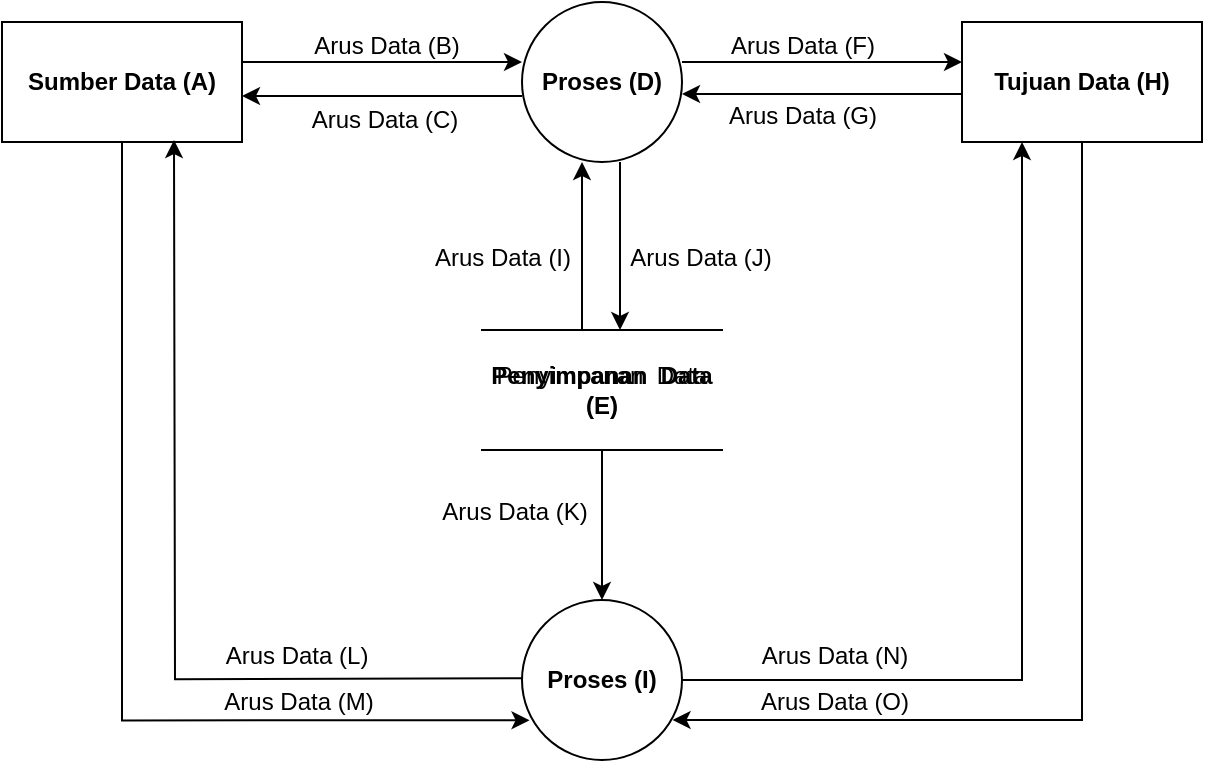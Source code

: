 <mxfile version="17.2.2" type="github">
  <diagram id="kgpKYQtTHZ0yAKxKKP6v" name="Page-1">
    <mxGraphModel dx="1215" dy="1180" grid="0" gridSize="10" guides="1" tooltips="1" connect="1" arrows="1" fold="1" page="1" pageScale="1" pageWidth="650" pageHeight="450" math="0" shadow="0">
      <root>
        <mxCell id="0" />
        <mxCell id="1" parent="0" />
        <mxCell id="Jinud9rGnBVDsygdzhPH-4" value="" style="edgeStyle=orthogonalEdgeStyle;rounded=0;orthogonalLoop=1;jettySize=auto;html=1;entryX=0;entryY=0.5;entryDx=0;entryDy=0;" edge="1" parent="1">
          <mxGeometry relative="1" as="geometry">
            <mxPoint x="149" y="75" as="sourcePoint" />
            <mxPoint x="289" y="75" as="targetPoint" />
          </mxGeometry>
        </mxCell>
        <mxCell id="Jinud9rGnBVDsygdzhPH-28" style="edgeStyle=orthogonalEdgeStyle;rounded=0;orthogonalLoop=1;jettySize=auto;html=1;entryX=0.047;entryY=0.752;entryDx=0;entryDy=0;entryPerimeter=0;" edge="1" parent="1" source="Jinud9rGnBVDsygdzhPH-1" target="Jinud9rGnBVDsygdzhPH-19">
          <mxGeometry relative="1" as="geometry">
            <mxPoint x="79" y="125" as="sourcePoint" />
            <mxPoint x="289" y="404" as="targetPoint" />
            <Array as="points">
              <mxPoint x="89" y="404" />
            </Array>
          </mxGeometry>
        </mxCell>
        <mxCell id="Jinud9rGnBVDsygdzhPH-1" value="&lt;b&gt;Sumber Data (A)&lt;/b&gt;" style="rounded=0;whiteSpace=wrap;html=1;" vertex="1" parent="1">
          <mxGeometry x="29" y="55" width="120" height="60" as="geometry" />
        </mxCell>
        <mxCell id="Jinud9rGnBVDsygdzhPH-17" style="edgeStyle=orthogonalEdgeStyle;rounded=0;orthogonalLoop=1;jettySize=auto;html=1;entryX=1;entryY=0.5;entryDx=0;entryDy=0;" edge="1" parent="1">
          <mxGeometry relative="1" as="geometry">
            <mxPoint x="289" y="92" as="sourcePoint" />
            <mxPoint x="149" y="92" as="targetPoint" />
          </mxGeometry>
        </mxCell>
        <mxCell id="Jinud9rGnBVDsygdzhPH-21" style="edgeStyle=orthogonalEdgeStyle;rounded=0;orthogonalLoop=1;jettySize=auto;html=1;entryX=0;entryY=0.5;entryDx=0;entryDy=0;" edge="1" parent="1">
          <mxGeometry relative="1" as="geometry">
            <mxPoint x="369" y="75" as="sourcePoint" />
            <mxPoint x="509" y="75" as="targetPoint" />
          </mxGeometry>
        </mxCell>
        <mxCell id="Jinud9rGnBVDsygdzhPH-23" style="edgeStyle=orthogonalEdgeStyle;rounded=0;orthogonalLoop=1;jettySize=auto;html=1;entryX=0.5;entryY=0;entryDx=0;entryDy=0;" edge="1" parent="1">
          <mxGeometry relative="1" as="geometry">
            <mxPoint x="338" y="125" as="sourcePoint" />
            <mxPoint x="338" y="209" as="targetPoint" />
          </mxGeometry>
        </mxCell>
        <mxCell id="Jinud9rGnBVDsygdzhPH-2" value="&lt;b&gt;Proses (D)&lt;/b&gt;" style="ellipse;whiteSpace=wrap;html=1;aspect=fixed;" vertex="1" parent="1">
          <mxGeometry x="289" y="45" width="80" height="80" as="geometry" />
        </mxCell>
        <mxCell id="Jinud9rGnBVDsygdzhPH-6" value="Arus Data (B)" style="text;html=1;align=center;verticalAlign=middle;resizable=0;points=[];autosize=1;strokeColor=none;fillColor=none;" vertex="1" parent="1">
          <mxGeometry x="176" y="57" width="90" height="20" as="geometry" />
        </mxCell>
        <mxCell id="Jinud9rGnBVDsygdzhPH-24" style="edgeStyle=orthogonalEdgeStyle;rounded=0;orthogonalLoop=1;jettySize=auto;html=1;entryX=0.5;entryY=1;entryDx=0;entryDy=0;" edge="1" parent="1">
          <mxGeometry relative="1" as="geometry">
            <mxPoint x="319" y="209" as="sourcePoint" />
            <mxPoint x="319" y="125" as="targetPoint" />
          </mxGeometry>
        </mxCell>
        <mxCell id="Jinud9rGnBVDsygdzhPH-25" value="" style="edgeStyle=orthogonalEdgeStyle;rounded=0;orthogonalLoop=1;jettySize=auto;html=1;" edge="1" parent="1" source="Jinud9rGnBVDsygdzhPH-7" target="Jinud9rGnBVDsygdzhPH-19">
          <mxGeometry relative="1" as="geometry" />
        </mxCell>
        <mxCell id="Jinud9rGnBVDsygdzhPH-7" value="Penyimpanan&amp;nbsp; Data (E)" style="shape=partialRectangle;whiteSpace=wrap;html=1;left=0;right=0;fillColor=none;" vertex="1" parent="1">
          <mxGeometry x="269" y="209" width="120" height="60" as="geometry" />
        </mxCell>
        <mxCell id="Jinud9rGnBVDsygdzhPH-18" value="Arus Data (C)" style="text;html=1;align=center;verticalAlign=middle;resizable=0;points=[];autosize=1;strokeColor=none;fillColor=none;" vertex="1" parent="1">
          <mxGeometry x="175" y="94" width="90" height="20" as="geometry" />
        </mxCell>
        <mxCell id="Jinud9rGnBVDsygdzhPH-26" style="edgeStyle=orthogonalEdgeStyle;rounded=0;orthogonalLoop=1;jettySize=auto;html=1;entryX=0.5;entryY=1;entryDx=0;entryDy=0;" edge="1" parent="1">
          <mxGeometry relative="1" as="geometry">
            <mxPoint x="315.0" y="383.067" as="sourcePoint" />
            <mxPoint x="115" y="114" as="targetPoint" />
          </mxGeometry>
        </mxCell>
        <mxCell id="Jinud9rGnBVDsygdzhPH-30" style="edgeStyle=orthogonalEdgeStyle;rounded=0;orthogonalLoop=1;jettySize=auto;html=1;entryX=0.25;entryY=1;entryDx=0;entryDy=0;" edge="1" parent="1" source="Jinud9rGnBVDsygdzhPH-19" target="Jinud9rGnBVDsygdzhPH-20">
          <mxGeometry relative="1" as="geometry" />
        </mxCell>
        <mxCell id="Jinud9rGnBVDsygdzhPH-19" value="&lt;b&gt;Proses (I)&lt;/b&gt;" style="ellipse;whiteSpace=wrap;html=1;aspect=fixed;" vertex="1" parent="1">
          <mxGeometry x="289" y="344" width="80" height="80" as="geometry" />
        </mxCell>
        <mxCell id="Jinud9rGnBVDsygdzhPH-31" style="edgeStyle=orthogonalEdgeStyle;rounded=0;orthogonalLoop=1;jettySize=auto;html=1;entryX=0.941;entryY=0.75;entryDx=0;entryDy=0;entryPerimeter=0;" edge="1" parent="1" source="Jinud9rGnBVDsygdzhPH-20" target="Jinud9rGnBVDsygdzhPH-19">
          <mxGeometry relative="1" as="geometry">
            <Array as="points">
              <mxPoint x="569" y="404" />
            </Array>
          </mxGeometry>
        </mxCell>
        <mxCell id="Jinud9rGnBVDsygdzhPH-41" style="edgeStyle=orthogonalEdgeStyle;rounded=0;orthogonalLoop=1;jettySize=auto;html=1;entryX=1;entryY=0.5;entryDx=0;entryDy=0;" edge="1" parent="1">
          <mxGeometry relative="1" as="geometry">
            <mxPoint x="509" y="91" as="sourcePoint" />
            <mxPoint x="369" y="91" as="targetPoint" />
          </mxGeometry>
        </mxCell>
        <mxCell id="Jinud9rGnBVDsygdzhPH-20" value="&lt;b&gt;Tujuan Data (H)&lt;/b&gt;" style="rounded=0;whiteSpace=wrap;html=1;" vertex="1" parent="1">
          <mxGeometry x="509" y="55" width="120" height="60" as="geometry" />
        </mxCell>
        <mxCell id="Jinud9rGnBVDsygdzhPH-22" value="Arus Data (F)" style="text;html=1;align=center;verticalAlign=middle;resizable=0;points=[];autosize=1;strokeColor=none;fillColor=none;" vertex="1" parent="1">
          <mxGeometry x="384" y="57" width="90" height="20" as="geometry" />
        </mxCell>
        <mxCell id="Jinud9rGnBVDsygdzhPH-27" value="Arus Data (M)" style="text;html=1;align=center;verticalAlign=middle;resizable=0;points=[];autosize=1;strokeColor=none;fillColor=none;" vertex="1" parent="1">
          <mxGeometry x="132" y="385" width="90" height="20" as="geometry" />
        </mxCell>
        <mxCell id="Jinud9rGnBVDsygdzhPH-29" value="Arus Data (N)" style="text;html=1;align=center;verticalAlign=middle;resizable=0;points=[];autosize=1;strokeColor=none;fillColor=none;" vertex="1" parent="1">
          <mxGeometry x="403" y="363" width="83" height="18" as="geometry" />
        </mxCell>
        <mxCell id="Jinud9rGnBVDsygdzhPH-32" value="Arus Data (K)" style="text;html=1;align=center;verticalAlign=middle;resizable=0;points=[];autosize=1;strokeColor=none;fillColor=none;" vertex="1" parent="1">
          <mxGeometry x="240" y="290" width="90" height="20" as="geometry" />
        </mxCell>
        <mxCell id="Jinud9rGnBVDsygdzhPH-33" value="Arus Data (L)" style="text;html=1;align=center;verticalAlign=middle;resizable=0;points=[];autosize=1;strokeColor=none;fillColor=none;" vertex="1" parent="1">
          <mxGeometry x="131" y="362" width="90" height="20" as="geometry" />
        </mxCell>
        <mxCell id="Jinud9rGnBVDsygdzhPH-34" value="&lt;b&gt;Penyimpanan&amp;nbsp; Data (E)&lt;/b&gt;" style="shape=partialRectangle;whiteSpace=wrap;html=1;left=0;right=0;fillColor=none;" vertex="1" parent="1">
          <mxGeometry x="269" y="209" width="120" height="60" as="geometry" />
        </mxCell>
        <mxCell id="Jinud9rGnBVDsygdzhPH-42" value="Arus Data (G)" style="text;html=1;align=center;verticalAlign=middle;resizable=0;points=[];autosize=1;strokeColor=none;fillColor=none;" vertex="1" parent="1">
          <mxGeometry x="384" y="92" width="90" height="20" as="geometry" />
        </mxCell>
        <mxCell id="Jinud9rGnBVDsygdzhPH-52" value="Arus Data (I)" style="text;html=1;align=center;verticalAlign=middle;resizable=0;points=[];autosize=1;strokeColor=none;fillColor=none;" vertex="1" parent="1">
          <mxGeometry x="240" y="164" width="78" height="18" as="geometry" />
        </mxCell>
        <mxCell id="Jinud9rGnBVDsygdzhPH-53" value="Arus Data (J)" style="text;html=1;align=center;verticalAlign=middle;resizable=0;points=[];autosize=1;strokeColor=none;fillColor=none;" vertex="1" parent="1">
          <mxGeometry x="337" y="164" width="81" height="18" as="geometry" />
        </mxCell>
        <mxCell id="Jinud9rGnBVDsygdzhPH-55" value="Arus Data (O)" style="text;html=1;align=center;verticalAlign=middle;resizable=0;points=[];autosize=1;strokeColor=none;fillColor=none;" vertex="1" parent="1">
          <mxGeometry x="403" y="386" width="84" height="18" as="geometry" />
        </mxCell>
      </root>
    </mxGraphModel>
  </diagram>
</mxfile>
